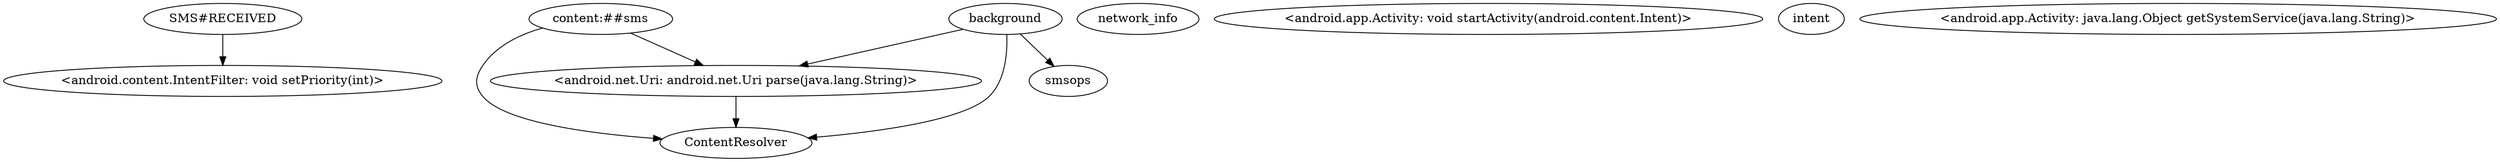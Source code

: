 strict digraph "" {
	graph ["graph"="{}"];
	"<android.content.IntentFilter: void setPriority(int)>"	 [domain=library,
		type=SENSITIVE_METHOD];
	"<android.net.Uri: android.net.Uri parse(java.lang.String)>"	 [domain=library,
		type=SENSITIVE_METHOD];
	ContentResolver	 [domain=library,
		type=merged];
	"<android.net.Uri: android.net.Uri parse(java.lang.String)>" -> ContentResolver	 [deps=DOMINATE,
		type=DEP];
	smsops	 [domain=library,
		type=SENSITIVE_METHOD];
	"content:##sms"	 [domain=library,
		type=CONST_STRING];
	"content:##sms" -> "<android.net.Uri: android.net.Uri parse(java.lang.String)>"	 [deps=DATAFLOW,
		type=DEP];
	"content:##sms" -> ContentResolver	 [deps=DATAFLOW,
		type=DEP];
	network_info	 [domain=library,
		type=merged];
	"<android.app.Activity: void startActivity(android.content.Intent)>"	 [domain=library,
		type=SENSITIVE_METHOD];
	"SMS#RECEIVED"	 [domain=library,
		type=CONST_STRING];
	"SMS#RECEIVED" -> "<android.content.IntentFilter: void setPriority(int)>"	 [deps=DATAFLOW,
		type=DEP];
	intent	 [domain=library,
		type=merged];
	"<android.app.Activity: java.lang.Object getSystemService(java.lang.String)>"	 [domain=library,
		type=SENSITIVE_METHOD];
	background	 [domain=library,
		type=entrypoint];
	background -> "<android.net.Uri: android.net.Uri parse(java.lang.String)>"	 [deps="FROM_SENSITIVE_PARENT_TO_SENSITIVE_API-CALL",
		type=DEP];
	background -> smsops	 [deps="FROM_SENSITIVE_PARENT_TO_SENSITIVE_API-CALL",
		type=DEP];
	background -> ContentResolver	 [deps="FROM_SENSITIVE_PARENT_TO_SENSITIVE_API-CALL-DOMINATE",
		type=DEP];
}
